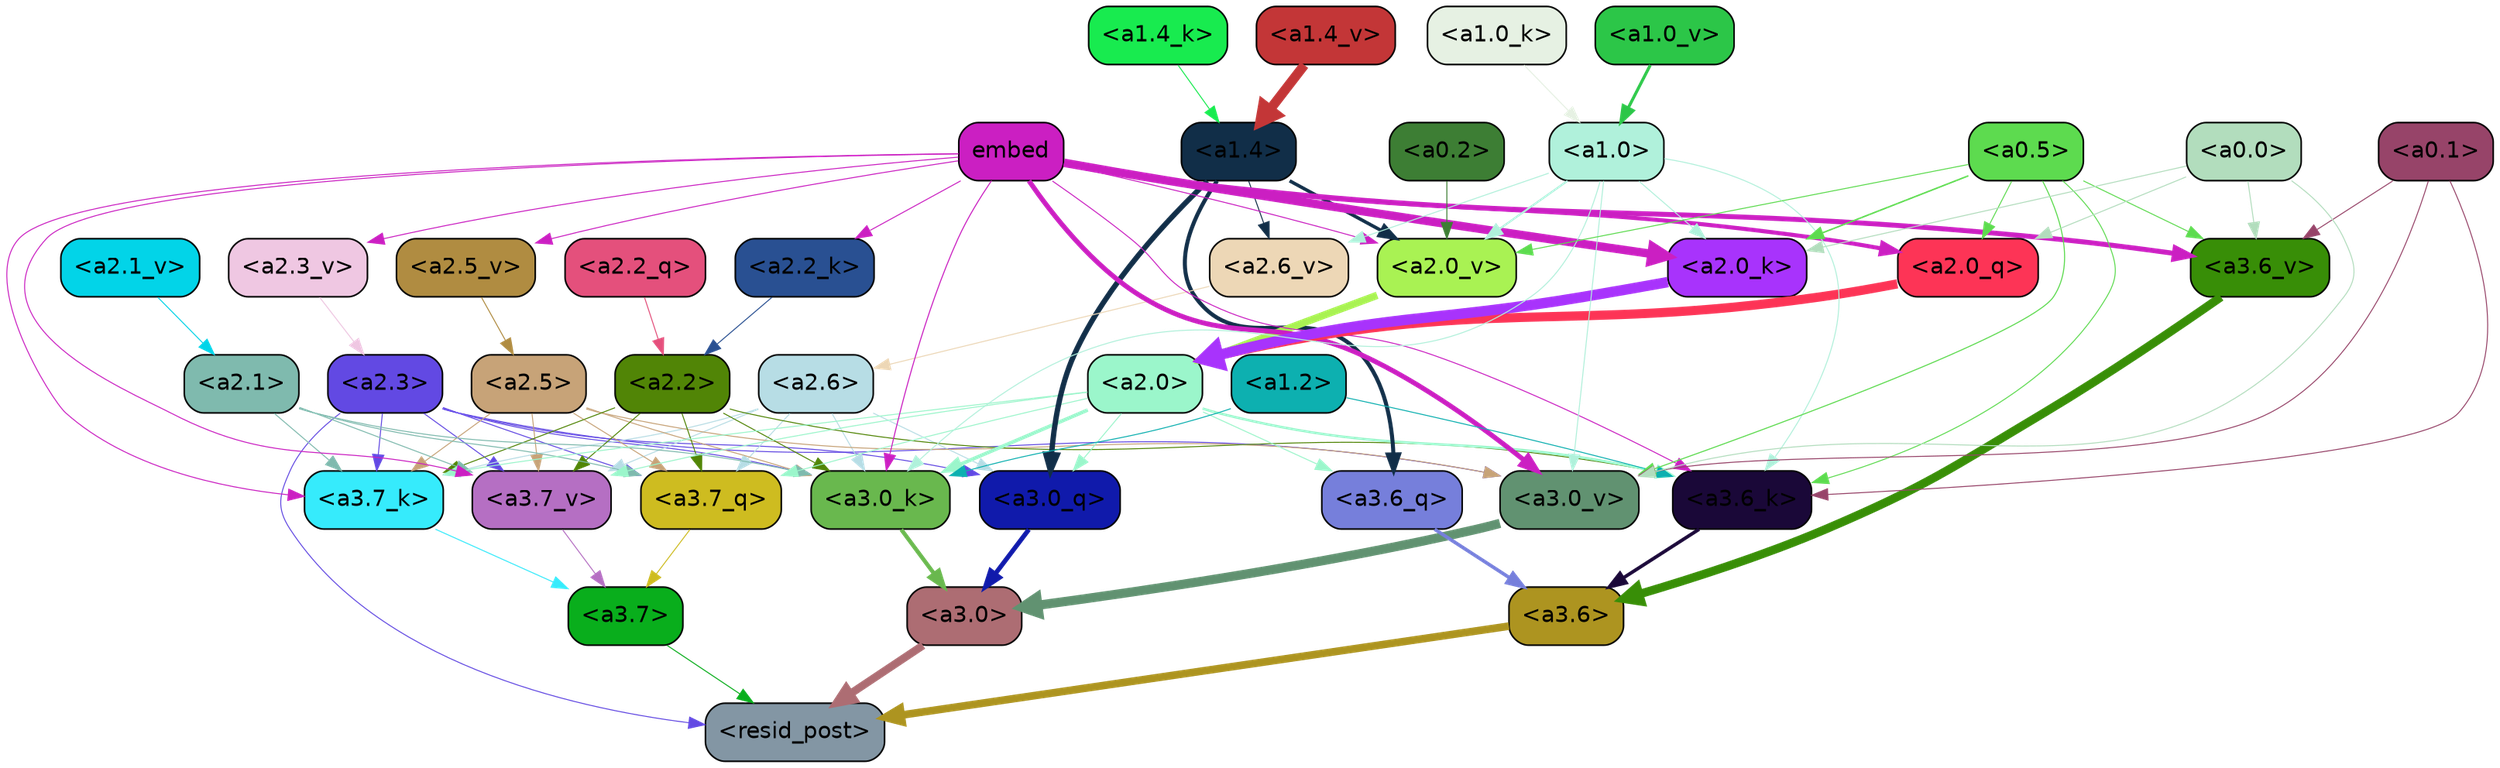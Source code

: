 strict digraph "" {
	graph [bgcolor=transparent,
		layout=dot,
		overlap=false,
		splines=true
	];
	"<a3.7>"	[color=black,
		fillcolor="#09ae1c",
		fontname=Helvetica,
		shape=box,
		style="filled, rounded"];
	"<resid_post>"	[color=black,
		fillcolor="#8396a4",
		fontname=Helvetica,
		shape=box,
		style="filled, rounded"];
	"<a3.7>" -> "<resid_post>"	[color="#09ae1c",
		penwidth=0.6];
	"<a3.6>"	[color=black,
		fillcolor="#ad9420",
		fontname=Helvetica,
		shape=box,
		style="filled, rounded"];
	"<a3.6>" -> "<resid_post>"	[color="#ad9420",
		penwidth=4.7534414529800415];
	"<a3.0>"	[color=black,
		fillcolor="#ad6d73",
		fontname=Helvetica,
		shape=box,
		style="filled, rounded"];
	"<a3.0>" -> "<resid_post>"	[color="#ad6d73",
		penwidth=4.898576855659485];
	"<a2.3>"	[color=black,
		fillcolor="#6249e3",
		fontname=Helvetica,
		shape=box,
		style="filled, rounded"];
	"<a2.3>" -> "<resid_post>"	[color="#6249e3",
		penwidth=0.6];
	"<a3.7_q>"	[color=black,
		fillcolor="#cebc20",
		fontname=Helvetica,
		shape=box,
		style="filled, rounded"];
	"<a2.3>" -> "<a3.7_q>"	[color="#6249e3",
		penwidth=0.6];
	"<a3.0_q>"	[color=black,
		fillcolor="#101aab",
		fontname=Helvetica,
		shape=box,
		style="filled, rounded"];
	"<a2.3>" -> "<a3.0_q>"	[color="#6249e3",
		penwidth=0.6];
	"<a3.7_k>"	[color=black,
		fillcolor="#36ebfc",
		fontname=Helvetica,
		shape=box,
		style="filled, rounded"];
	"<a2.3>" -> "<a3.7_k>"	[color="#6249e3",
		penwidth=0.6];
	"<a3.0_k>"	[color=black,
		fillcolor="#69b84e",
		fontname=Helvetica,
		shape=box,
		style="filled, rounded"];
	"<a2.3>" -> "<a3.0_k>"	[color="#6249e3",
		penwidth=0.6];
	"<a3.7_v>"	[color=black,
		fillcolor="#b56fc3",
		fontname=Helvetica,
		shape=box,
		style="filled, rounded"];
	"<a2.3>" -> "<a3.7_v>"	[color="#6249e3",
		penwidth=0.6];
	"<a3.0_v>"	[color=black,
		fillcolor="#619271",
		fontname=Helvetica,
		shape=box,
		style="filled, rounded"];
	"<a2.3>" -> "<a3.0_v>"	[color="#6249e3",
		penwidth=0.6];
	"<a3.7_q>" -> "<a3.7>"	[color="#cebc20",
		penwidth=0.6];
	"<a3.6_q>"	[color=black,
		fillcolor="#767fdb",
		fontname=Helvetica,
		shape=box,
		style="filled, rounded"];
	"<a3.6_q>" -> "<a3.6>"	[color="#767fdb",
		penwidth=2.160832464694977];
	"<a3.0_q>" -> "<a3.0>"	[color="#101aab",
		penwidth=2.870753765106201];
	"<a3.7_k>" -> "<a3.7>"	[color="#36ebfc",
		penwidth=0.6];
	"<a3.6_k>"	[color=black,
		fillcolor="#1a0838",
		fontname=Helvetica,
		shape=box,
		style="filled, rounded"];
	"<a3.6_k>" -> "<a3.6>"	[color="#1a0838",
		penwidth=2.13908451795578];
	"<a3.0_k>" -> "<a3.0>"	[color="#69b84e",
		penwidth=2.520303964614868];
	"<a3.7_v>" -> "<a3.7>"	[color="#b56fc3",
		penwidth=0.6];
	"<a3.6_v>"	[color=black,
		fillcolor="#388e07",
		fontname=Helvetica,
		shape=box,
		style="filled, rounded"];
	"<a3.6_v>" -> "<a3.6>"	[color="#388e07",
		penwidth=5.297133803367615];
	"<a3.0_v>" -> "<a3.0>"	[color="#619271",
		penwidth=5.680712580680847];
	"<a2.6>"	[color=black,
		fillcolor="#b7dde5",
		fontname=Helvetica,
		shape=box,
		style="filled, rounded"];
	"<a2.6>" -> "<a3.7_q>"	[color="#b7dde5",
		penwidth=0.6];
	"<a2.6>" -> "<a3.0_q>"	[color="#b7dde5",
		penwidth=0.6];
	"<a2.6>" -> "<a3.7_k>"	[color="#b7dde5",
		penwidth=0.6];
	"<a2.6>" -> "<a3.0_k>"	[color="#b7dde5",
		penwidth=0.6];
	"<a2.6>" -> "<a3.7_v>"	[color="#b7dde5",
		penwidth=0.6];
	"<a2.5>"	[color=black,
		fillcolor="#c7a378",
		fontname=Helvetica,
		shape=box,
		style="filled, rounded"];
	"<a2.5>" -> "<a3.7_q>"	[color="#c7a378",
		penwidth=0.6];
	"<a2.5>" -> "<a3.7_k>"	[color="#c7a378",
		penwidth=0.6];
	"<a2.5>" -> "<a3.0_k>"	[color="#c7a378",
		penwidth=0.6];
	"<a2.5>" -> "<a3.7_v>"	[color="#c7a378",
		penwidth=0.6];
	"<a2.5>" -> "<a3.0_v>"	[color="#c7a378",
		penwidth=0.6];
	"<a2.2>"	[color=black,
		fillcolor="#518506",
		fontname=Helvetica,
		shape=box,
		style="filled, rounded"];
	"<a2.2>" -> "<a3.7_q>"	[color="#518506",
		penwidth=0.6];
	"<a2.2>" -> "<a3.7_k>"	[color="#518506",
		penwidth=0.6];
	"<a2.2>" -> "<a3.6_k>"	[color="#518506",
		penwidth=0.6];
	"<a2.2>" -> "<a3.0_k>"	[color="#518506",
		penwidth=0.6];
	"<a2.2>" -> "<a3.7_v>"	[color="#518506",
		penwidth=0.6];
	"<a2.1>"	[color=black,
		fillcolor="#7fbaae",
		fontname=Helvetica,
		shape=box,
		style="filled, rounded"];
	"<a2.1>" -> "<a3.7_q>"	[color="#7fbaae",
		penwidth=0.6];
	"<a2.1>" -> "<a3.7_k>"	[color="#7fbaae",
		penwidth=0.6];
	"<a2.1>" -> "<a3.0_k>"	[color="#7fbaae",
		penwidth=0.6];
	"<a2.1>" -> "<a3.7_v>"	[color="#7fbaae",
		penwidth=0.6];
	"<a2.0>"	[color=black,
		fillcolor="#9bf6cb",
		fontname=Helvetica,
		shape=box,
		style="filled, rounded"];
	"<a2.0>" -> "<a3.7_q>"	[color="#9bf6cb",
		penwidth=0.6];
	"<a2.0>" -> "<a3.6_q>"	[color="#9bf6cb",
		penwidth=0.6];
	"<a2.0>" -> "<a3.0_q>"	[color="#9bf6cb",
		penwidth=0.6];
	"<a2.0>" -> "<a3.7_k>"	[color="#9bf6cb",
		penwidth=0.6];
	"<a2.0>" -> "<a3.6_k>"	[color="#9bf6cb",
		penwidth=1.4957321882247925];
	"<a2.0>" -> "<a3.0_k>"	[color="#9bf6cb",
		penwidth=2.18752121925354];
	"<a2.0>" -> "<a3.7_v>"	[color="#9bf6cb",
		penwidth=0.6];
	"<a1.4>"	[color=black,
		fillcolor="#112e48",
		fontname=Helvetica,
		shape=box,
		style="filled, rounded"];
	"<a1.4>" -> "<a3.6_q>"	[color="#112e48",
		penwidth=2.4829938411712646];
	"<a1.4>" -> "<a3.0_q>"	[color="#112e48",
		penwidth=3.299744725227356];
	"<a2.6_v>"	[color=black,
		fillcolor="#edd7b6",
		fontname=Helvetica,
		shape=box,
		style="filled, rounded"];
	"<a1.4>" -> "<a2.6_v>"	[color="#112e48",
		penwidth=0.6];
	"<a2.0_v>"	[color=black,
		fillcolor="#a9f253",
		fontname=Helvetica,
		shape=box,
		style="filled, rounded"];
	"<a1.4>" -> "<a2.0_v>"	[color="#112e48",
		penwidth=2.092592429369688];
	embed	[color=black,
		fillcolor="#cb1fc2",
		fontname=Helvetica,
		shape=box,
		style="filled, rounded"];
	embed -> "<a3.7_k>"	[color="#cb1fc2",
		penwidth=0.6];
	embed -> "<a3.6_k>"	[color="#cb1fc2",
		penwidth=0.6];
	embed -> "<a3.0_k>"	[color="#cb1fc2",
		penwidth=0.6394047290086746];
	embed -> "<a3.7_v>"	[color="#cb1fc2",
		penwidth=0.6];
	embed -> "<a3.6_v>"	[color="#cb1fc2",
		penwidth=3.067279100418091];
	embed -> "<a3.0_v>"	[color="#cb1fc2",
		penwidth=3.0212591886520386];
	"<a2.0_q>"	[color=black,
		fillcolor="#fd3456",
		fontname=Helvetica,
		shape=box,
		style="filled, rounded"];
	embed -> "<a2.0_q>"	[color="#cb1fc2",
		penwidth=2.5355080366134644];
	"<a2.2_k>"	[color=black,
		fillcolor="#295092",
		fontname=Helvetica,
		shape=box,
		style="filled, rounded"];
	embed -> "<a2.2_k>"	[color="#cb1fc2",
		penwidth=0.6];
	"<a2.0_k>"	[color=black,
		fillcolor="#a833fc",
		fontname=Helvetica,
		shape=box,
		style="filled, rounded"];
	embed -> "<a2.0_k>"	[color="#cb1fc2",
		penwidth=5.2180726528167725];
	"<a2.5_v>"	[color=black,
		fillcolor="#b08c41",
		fontname=Helvetica,
		shape=box,
		style="filled, rounded"];
	embed -> "<a2.5_v>"	[color="#cb1fc2",
		penwidth=0.6];
	"<a2.3_v>"	[color=black,
		fillcolor="#efc7e2",
		fontname=Helvetica,
		shape=box,
		style="filled, rounded"];
	embed -> "<a2.3_v>"	[color="#cb1fc2",
		penwidth=0.6];
	embed -> "<a2.0_v>"	[color="#cb1fc2",
		penwidth=0.6];
	"<a1.2>"	[color=black,
		fillcolor="#0db0b0",
		fontname=Helvetica,
		shape=box,
		style="filled, rounded"];
	"<a1.2>" -> "<a3.6_k>"	[color="#0db0b0",
		penwidth=0.6];
	"<a1.2>" -> "<a3.0_k>"	[color="#0db0b0",
		penwidth=0.6];
	"<a1.0>"	[color=black,
		fillcolor="#b0f1db",
		fontname=Helvetica,
		shape=box,
		style="filled, rounded"];
	"<a1.0>" -> "<a3.6_k>"	[color="#b0f1db",
		penwidth=0.6];
	"<a1.0>" -> "<a3.0_k>"	[color="#b0f1db",
		penwidth=0.6];
	"<a1.0>" -> "<a3.0_v>"	[color="#b0f1db",
		penwidth=0.6];
	"<a1.0>" -> "<a2.0_k>"	[color="#b0f1db",
		penwidth=0.6];
	"<a1.0>" -> "<a2.6_v>"	[color="#b0f1db",
		penwidth=0.6];
	"<a1.0>" -> "<a2.0_v>"	[color="#b0f1db",
		penwidth=1.2132605910301208];
	"<a0.5>"	[color=black,
		fillcolor="#5ddb4f",
		fontname=Helvetica,
		shape=box,
		style="filled, rounded"];
	"<a0.5>" -> "<a3.6_k>"	[color="#5ddb4f",
		penwidth=0.6];
	"<a0.5>" -> "<a3.6_v>"	[color="#5ddb4f",
		penwidth=0.6];
	"<a0.5>" -> "<a3.0_v>"	[color="#5ddb4f",
		penwidth=0.648682102560997];
	"<a0.5>" -> "<a2.0_q>"	[color="#5ddb4f",
		penwidth=0.6];
	"<a0.5>" -> "<a2.0_k>"	[color="#5ddb4f",
		penwidth=0.9236047863960266];
	"<a0.5>" -> "<a2.0_v>"	[color="#5ddb4f",
		penwidth=0.6];
	"<a0.1>"	[color=black,
		fillcolor="#974469",
		fontname=Helvetica,
		shape=box,
		style="filled, rounded"];
	"<a0.1>" -> "<a3.6_k>"	[color="#974469",
		penwidth=0.6];
	"<a0.1>" -> "<a3.6_v>"	[color="#974469",
		penwidth=0.6];
	"<a0.1>" -> "<a3.0_v>"	[color="#974469",
		penwidth=0.6];
	"<a0.0>"	[color=black,
		fillcolor="#b2ddbd",
		fontname=Helvetica,
		shape=box,
		style="filled, rounded"];
	"<a0.0>" -> "<a3.6_v>"	[color="#b2ddbd",
		penwidth=0.6];
	"<a0.0>" -> "<a3.0_v>"	[color="#b2ddbd",
		penwidth=0.6];
	"<a0.0>" -> "<a2.0_q>"	[color="#b2ddbd",
		penwidth=0.6];
	"<a0.0>" -> "<a2.0_k>"	[color="#b2ddbd",
		penwidth=0.6];
	"<a2.2_q>"	[color=black,
		fillcolor="#e4507c",
		fontname=Helvetica,
		shape=box,
		style="filled, rounded"];
	"<a2.2_q>" -> "<a2.2>"	[color="#e4507c",
		penwidth=0.6];
	"<a2.0_q>" -> "<a2.0>"	[color="#fd3456",
		penwidth=5.681910276412964];
	"<a2.2_k>" -> "<a2.2>"	[color="#295092",
		penwidth=0.6];
	"<a2.0_k>" -> "<a2.0>"	[color="#a833fc",
		penwidth=6.447777509689331];
	"<a2.6_v>" -> "<a2.6>"	[color="#edd7b6",
		penwidth=0.6];
	"<a2.5_v>" -> "<a2.5>"	[color="#b08c41",
		penwidth=0.6];
	"<a2.3_v>" -> "<a2.3>"	[color="#efc7e2",
		penwidth=0.6];
	"<a2.1_v>"	[color=black,
		fillcolor="#02d4e8",
		fontname=Helvetica,
		shape=box,
		style="filled, rounded"];
	"<a2.1_v>" -> "<a2.1>"	[color="#02d4e8",
		penwidth=0.6];
	"<a2.0_v>" -> "<a2.0>"	[color="#a9f253",
		penwidth=4.5695202350616455];
	"<a0.2>"	[color=black,
		fillcolor="#3d7e34",
		fontname=Helvetica,
		shape=box,
		style="filled, rounded"];
	"<a0.2>" -> "<a2.0_v>"	[color="#3d7e34",
		penwidth=0.6];
	"<a1.4_k>"	[color=black,
		fillcolor="#18eb4f",
		fontname=Helvetica,
		shape=box,
		style="filled, rounded"];
	"<a1.4_k>" -> "<a1.4>"	[color="#18eb4f",
		penwidth=0.6];
	"<a1.0_k>"	[color=black,
		fillcolor="#e6f1e3",
		fontname=Helvetica,
		shape=box,
		style="filled, rounded"];
	"<a1.0_k>" -> "<a1.0>"	[color="#e6f1e3",
		penwidth=0.6];
	"<a1.4_v>"	[color=black,
		fillcolor="#c33637",
		fontname=Helvetica,
		shape=box,
		style="filled, rounded"];
	"<a1.4_v>" -> "<a1.4>"	[color="#c33637",
		penwidth=6.016597509384155];
	"<a1.0_v>"	[color=black,
		fillcolor="#2cc648",
		fontname=Helvetica,
		shape=box,
		style="filled, rounded"];
	"<a1.0_v>" -> "<a1.0>"	[color="#2cc648",
		penwidth=1.8562973737716675];
}
